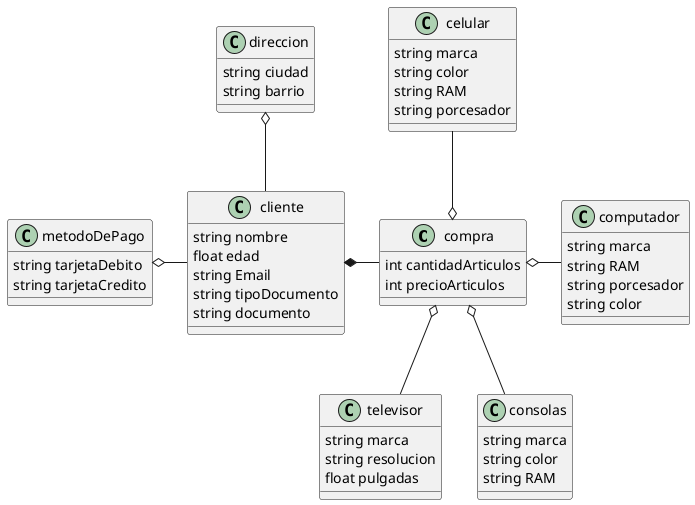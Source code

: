 @startuml

class compra{
    int cantidadArticulos
    int precioArticulos
}
class cliente{
    string nombre
    float edad
    string Email
    string tipoDocumento
    string documento
}
class celular{
    string marca
    string color
    string RAM
    string porcesador 
}
class computador{
    string marca
    string RAM
    string porcesador
    string color
}
class televisor{
    string marca
    string resolucion 
    float pulgadas
}
class consolas{
    string marca 
    string color
    string RAM 
}
class metodoDePago{
    string tarjetaDebito
    string tarjetaCredito
}
class direccion{
    string ciudad
    string barrio 
}

cliente -up-o direccion
cliente -left-o metodoDePago
cliente *- compra
compra o-up-celular
compra o- computador
compra o-down- televisor
compra o-down- consolas

@enduml
